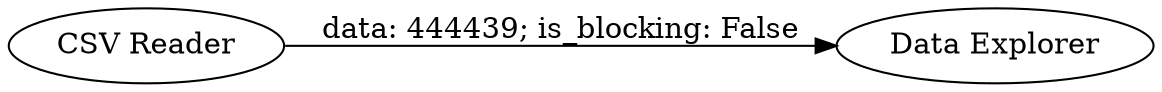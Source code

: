 digraph {
	"-141819537357454523_2" [label="Data Explorer"]
	"-141819537357454523_1" [label="CSV Reader"]
	"-141819537357454523_1" -> "-141819537357454523_2" [label="data: 444439; is_blocking: False"]
	rankdir=LR
}
